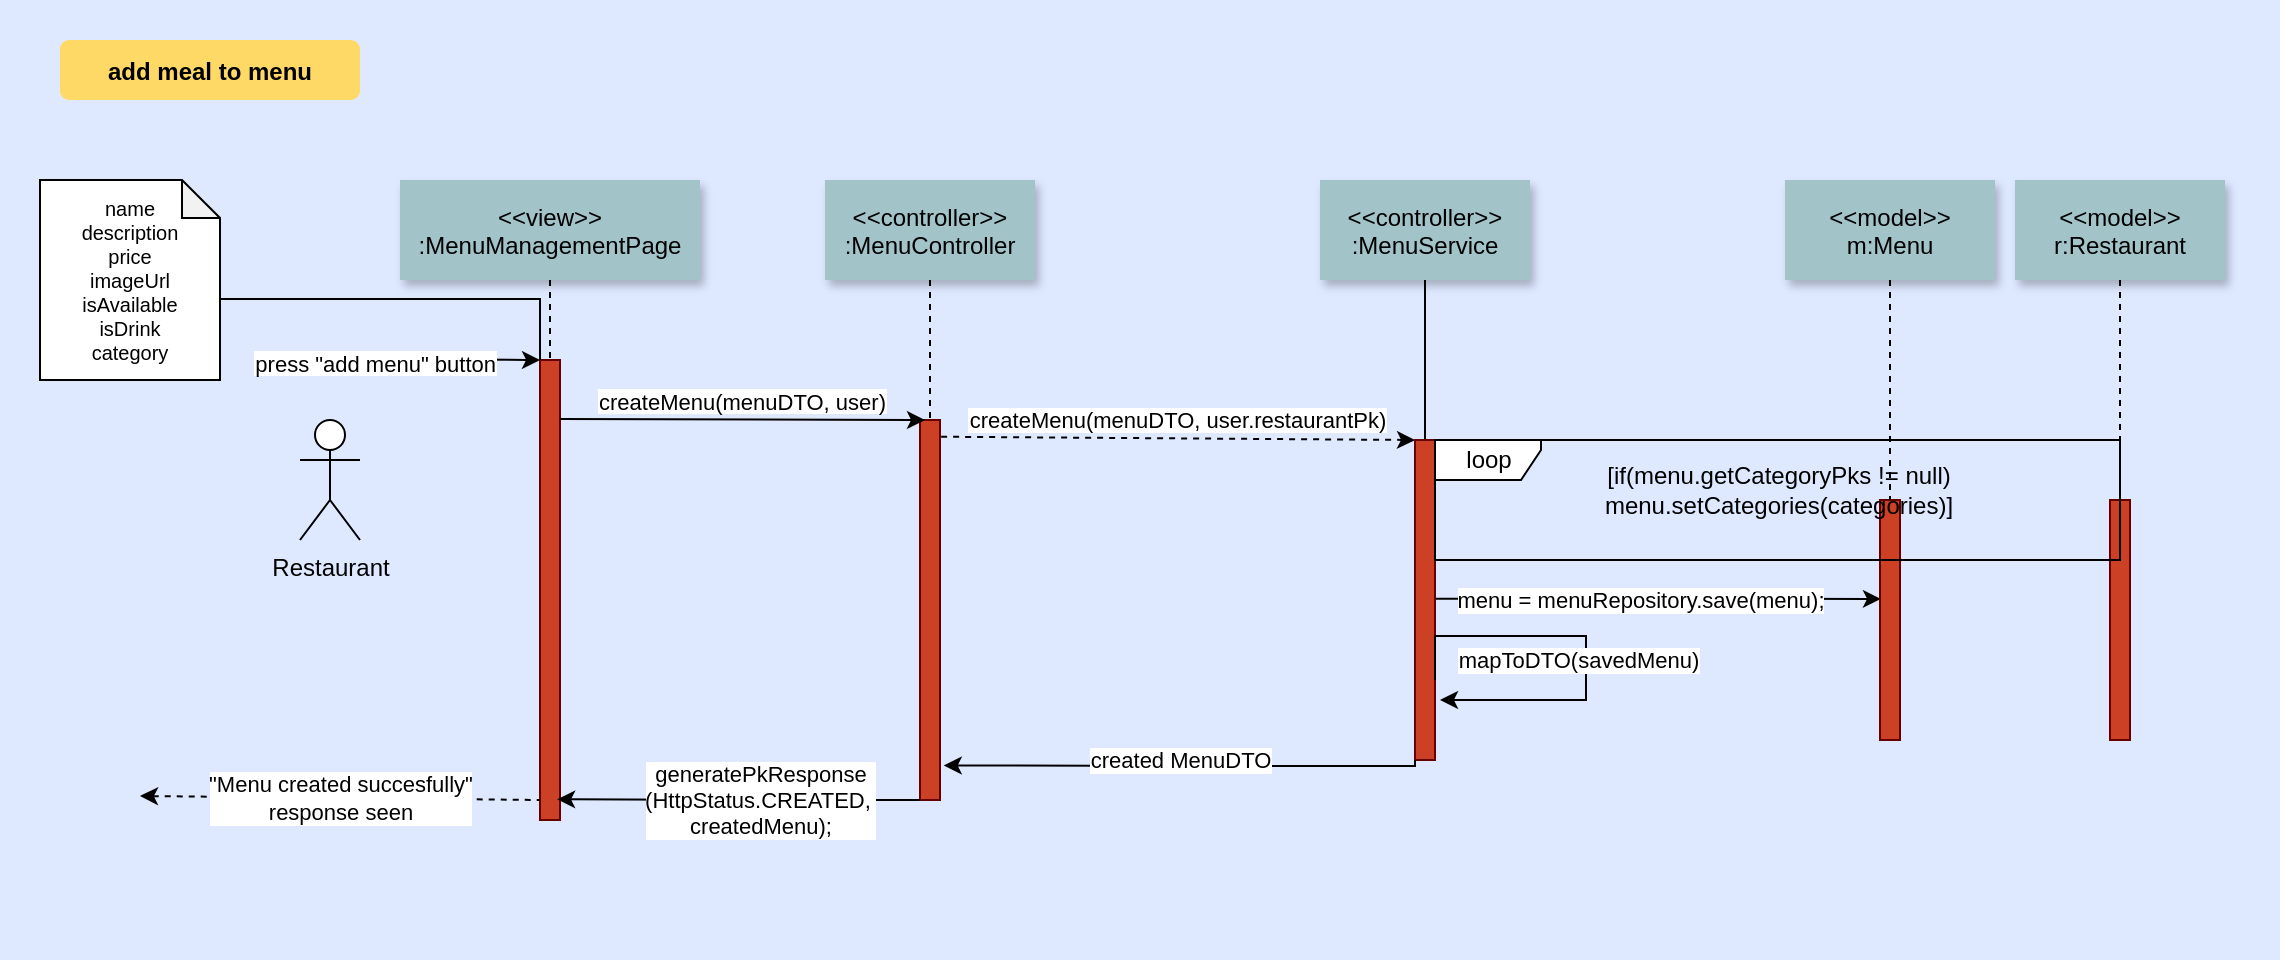 <mxfile version="26.2.14">
  <diagram name="Page-1" id="9361dd3d-8414-5efd-6122-117bd74ce7a7">
    <mxGraphModel grid="1" page="0" gridSize="10" guides="1" tooltips="1" connect="1" arrows="1" fold="1" pageScale="1.5" pageWidth="826" pageHeight="1169" background="none" math="0" shadow="0">
      <root>
        <mxCell id="0" />
        <mxCell id="1" parent="0" />
        <mxCell id="69" value="" style="fillColor=#DEE8FF;strokeColor=none" vertex="1" parent="1">
          <mxGeometry x="-70" y="-30" width="1140" height="480" as="geometry" />
        </mxCell>
        <mxCell id="2" value="" style="fillColor=#CC4125;strokeColor=#660000" vertex="1" parent="1">
          <mxGeometry x="200" y="150" width="10" height="230" as="geometry" />
        </mxCell>
        <mxCell id="3" value="press &quot;add menu&quot; button" style="edgeStyle=none;verticalLabelPosition=top;verticalAlign=bottom;labelPosition=left;align=right;entryX=0;entryY=0;entryDx=0;entryDy=0;" edge="1" parent="1" target="2">
          <mxGeometry width="100" height="100" as="geometry">
            <mxPoint x="110" y="149.5" as="sourcePoint" />
            <mxPoint x="200" y="149.5" as="targetPoint" />
            <mxPoint x="25" y="11" as="offset" />
          </mxGeometry>
        </mxCell>
        <mxCell id="4" value="&lt;&lt;view&gt;&gt;&#xa;:MenuManagementPage" style="shadow=1;fillColor=#A2C4C9;strokeColor=none" vertex="1" parent="1">
          <mxGeometry x="130" y="60" width="150" height="50" as="geometry" />
        </mxCell>
        <mxCell id="6" value="" style="fillColor=#CC4125;strokeColor=#660000" vertex="1" parent="1">
          <mxGeometry x="390" y="180" width="10" height="190" as="geometry" />
        </mxCell>
        <mxCell id="7" value="&lt;&lt;controller&gt;&gt;&#xa;:MenuController" style="shadow=1;fillColor=#A2C4C9;strokeColor=none" vertex="1" parent="1">
          <mxGeometry x="342.5" y="60" width="105" height="50" as="geometry" />
        </mxCell>
        <mxCell id="8" value="" style="edgeStyle=none;endArrow=none;dashed=1" edge="1" parent="1" source="7" target="6">
          <mxGeometry x="272.335" y="165" width="100" height="100" as="geometry">
            <mxPoint x="347.259" y="110" as="sourcePoint" />
            <mxPoint x="347.576" y="165" as="targetPoint" />
          </mxGeometry>
        </mxCell>
        <mxCell id="9" value="createMenu(menuDTO, user)" style="edgeStyle=none;verticalLabelPosition=top;verticalAlign=bottom;entryX=0.25;entryY=0;entryDx=0;entryDy=0;" edge="1" parent="1" target="6">
          <mxGeometry x="220" y="92" width="100" height="100" as="geometry">
            <mxPoint x="210" y="179.5" as="sourcePoint" />
            <mxPoint x="340" y="179.5" as="targetPoint" />
          </mxGeometry>
        </mxCell>
        <mxCell id="12" value="" style="edgeStyle=none;verticalLabelPosition=top;verticalAlign=bottom;labelPosition=left;align=right;endArrow=none;startArrow=classic;dashed=1;" edge="1" parent="1">
          <mxGeometry x="110" y="179.759" width="100" height="100" as="geometry">
            <mxPoint y="368" as="sourcePoint" />
            <mxPoint x="200" y="369.999" as="targetPoint" />
          </mxGeometry>
        </mxCell>
        <mxCell id="LWYYzreLKorD9LTGr7SO-120" value="&quot;Menu created succesfully&quot;&lt;div&gt;response seen&lt;/div&gt;" style="edgeLabel;html=1;align=center;verticalAlign=middle;resizable=0;points=[];" connectable="0" vertex="1" parent="12">
          <mxGeometry relative="1" as="geometry">
            <mxPoint as="offset" />
          </mxGeometry>
        </mxCell>
        <mxCell id="13" value="createMenu(menuDTO, user.restaurantPk)" style="edgeStyle=none;verticalLabelPosition=top;verticalAlign=bottom;dashed=1;entryX=0;entryY=0;entryDx=0;entryDy=0;exitX=1.056;exitY=0.044;exitDx=0;exitDy=0;exitPerimeter=0;" edge="1" parent="1" source="6" target="17">
          <mxGeometry width="100" height="100" as="geometry">
            <mxPoint x="410" y="189.996" as="sourcePoint" />
            <mxPoint x="550" y="190" as="targetPoint" />
            <mxPoint as="offset" />
          </mxGeometry>
        </mxCell>
        <mxCell id="15" value="&lt;&lt;controller&gt;&gt;&#xa;:MenuService" style="shadow=1;fillColor=#A2C4C9;strokeColor=none" vertex="1" parent="1">
          <mxGeometry x="590.004" y="60.0" width="105" height="50" as="geometry" />
        </mxCell>
        <mxCell id="16" value="" style="edgeStyle=none;endArrow=none" edge="1" parent="1" source="15" target="17">
          <mxGeometry x="437.043" y="270" width="100" height="100" as="geometry">
            <mxPoint x="514.543" y="220.0" as="sourcePoint" />
            <mxPoint x="514.543" y="240.0" as="targetPoint" />
          </mxGeometry>
        </mxCell>
        <mxCell id="LWYYzreLKorD9LTGr7SO-111" style="edgeStyle=orthogonalEdgeStyle;rounded=0;orthogonalLoop=1;jettySize=auto;html=1;entryX=0.048;entryY=0.412;entryDx=0;entryDy=0;entryPerimeter=0;" edge="1" parent="1" source="17" target="21">
          <mxGeometry relative="1" as="geometry">
            <Array as="points">
              <mxPoint x="690" y="270" />
            </Array>
          </mxGeometry>
        </mxCell>
        <mxCell id="LWYYzreLKorD9LTGr7SO-112" value="menu = menuRepository.save(menu);" style="edgeLabel;html=1;align=center;verticalAlign=middle;resizable=0;points=[];" connectable="0" vertex="1" parent="LWYYzreLKorD9LTGr7SO-111">
          <mxGeometry x="-0.087" relative="1" as="geometry">
            <mxPoint as="offset" />
          </mxGeometry>
        </mxCell>
        <mxCell id="17" value="" style="fillColor=#CC4125;strokeColor=#660000" vertex="1" parent="1">
          <mxGeometry x="637.5" y="190" width="10" height="160" as="geometry" />
        </mxCell>
        <mxCell id="21" value="" style="fillColor=#CC4125;strokeColor=#660000" vertex="1" parent="1">
          <mxGeometry x="870" y="220" width="10" height="120" as="geometry" />
        </mxCell>
        <mxCell id="22" value="&lt;&lt;model&gt;&gt;&#xa;m:Menu" style="shadow=1;fillColor=#A2C4C9;strokeColor=none" vertex="1" parent="1">
          <mxGeometry x="822.5" y="60" width="105" height="50" as="geometry" />
        </mxCell>
        <mxCell id="23" value="" style="edgeStyle=none;endArrow=none;dashed=1" edge="1" parent="1" source="22" target="21">
          <mxGeometry x="614.488" y="175.0" width="100" height="100" as="geometry">
            <mxPoint x="674.653" y="110" as="sourcePoint" />
            <mxPoint x="674.653" y="260" as="targetPoint" />
          </mxGeometry>
        </mxCell>
        <mxCell id="24" value="&lt;&lt;model&gt;&gt;&#xa;r:Restaurant" style="shadow=1;fillColor=#A2C4C9;strokeColor=none" vertex="1" parent="1">
          <mxGeometry x="937.5" y="60" width="105" height="50" as="geometry" />
        </mxCell>
        <mxCell id="25" value="" style="edgeStyle=none;endArrow=none;dashed=1" edge="1" parent="1" source="24" target="26">
          <mxGeometry x="727.335" y="165" width="100" height="100" as="geometry">
            <mxPoint x="802.259" y="110" as="sourcePoint" />
            <mxPoint x="802.576" y="165" as="targetPoint" />
          </mxGeometry>
        </mxCell>
        <mxCell id="26" value="" style="fillColor=#CC4125;strokeColor=#660000" vertex="1" parent="1">
          <mxGeometry x="985" y="220" width="10" height="120" as="geometry" />
        </mxCell>
        <mxCell id="33" value="" style="edgeStyle=elbowEdgeStyle;elbow=horizontal;endArrow=none;dashed=1" edge="1" parent="1" source="4" target="2">
          <mxGeometry x="230.0" y="310" width="100" height="100" as="geometry">
            <mxPoint x="230.0" y="410" as="sourcePoint" />
            <mxPoint x="330" y="310" as="targetPoint" />
          </mxGeometry>
        </mxCell>
        <mxCell id="71" value="add meal to menu" style="rounded=1;fontStyle=1;fillColor=#FFD966;strokeColor=none" vertex="1" parent="1">
          <mxGeometry x="-40" y="-10" width="150" height="30" as="geometry" />
        </mxCell>
        <mxCell id="LWYYzreLKorD9LTGr7SO-90" value="" style="edgeStyle=orthogonalEdgeStyle;rounded=0;orthogonalLoop=1;jettySize=auto;html=1;" edge="1" parent="1">
          <mxGeometry relative="1" as="geometry">
            <mxPoint x="268.056" y="733.116" as="sourcePoint" />
          </mxGeometry>
        </mxCell>
        <mxCell id="LWYYzreLKorD9LTGr7SO-93" value="&lt;div&gt;Restaurant&lt;/div&gt;" style="shape=umlActor;verticalLabelPosition=bottom;verticalAlign=top;html=1;outlineConnect=0;" vertex="1" parent="1">
          <mxGeometry x="80" y="180" width="30" height="60" as="geometry" />
        </mxCell>
        <mxCell id="LWYYzreLKorD9LTGr7SO-97" style="edgeStyle=orthogonalEdgeStyle;rounded=0;orthogonalLoop=1;jettySize=auto;html=1;exitX=0;exitY=0;exitDx=80;exitDy=59.5;exitPerimeter=0;entryX=0;entryY=0;entryDx=0;entryDy=0;endArrow=none;startFill=0;" edge="1" parent="1" source="LWYYzreLKorD9LTGr7SO-94" target="2">
          <mxGeometry relative="1" as="geometry" />
        </mxCell>
        <mxCell id="LWYYzreLKorD9LTGr7SO-94" value="" style="shape=note;whiteSpace=wrap;html=1;backgroundOutline=1;darkOpacity=0.05;size=19;" vertex="1" parent="1">
          <mxGeometry x="-50" y="60" width="90" height="100" as="geometry" />
        </mxCell>
        <mxCell id="LWYYzreLKorD9LTGr7SO-98" value="name&lt;div&gt;description&lt;/div&gt;&lt;div&gt;price&lt;/div&gt;&lt;div&gt;imageUrl&lt;/div&gt;&lt;div&gt;isAvailable&lt;/div&gt;&lt;div&gt;isDrink&lt;/div&gt;&lt;div&gt;category&lt;/div&gt;" style="text;html=1;align=center;verticalAlign=middle;whiteSpace=wrap;rounded=0;fontSize=10;" vertex="1" parent="1">
          <mxGeometry x="-50" y="60" width="90" height="100" as="geometry" />
        </mxCell>
        <mxCell id="LWYYzreLKorD9LTGr7SO-106" style="edgeStyle=orthogonalEdgeStyle;rounded=0;orthogonalLoop=1;jettySize=auto;html=1;exitX=1;exitY=0.75;exitDx=0;exitDy=0;" edge="1" parent="1" source="17">
          <mxGeometry relative="1" as="geometry">
            <mxPoint x="690.004" y="287.504" as="sourcePoint" />
            <mxPoint x="650" y="320" as="targetPoint" />
            <Array as="points">
              <mxPoint x="723" y="288" />
              <mxPoint x="723" y="320" />
            </Array>
          </mxGeometry>
        </mxCell>
        <mxCell id="LWYYzreLKorD9LTGr7SO-107" value="mapToDTO(savedMenu)" style="edgeLabel;html=1;align=center;verticalAlign=middle;resizable=0;points=[];" connectable="0" vertex="1" parent="LWYYzreLKorD9LTGr7SO-106">
          <mxGeometry x="0.001" y="-4" relative="1" as="geometry">
            <mxPoint y="8" as="offset" />
          </mxGeometry>
        </mxCell>
        <mxCell id="LWYYzreLKorD9LTGr7SO-108" value="loop" style="shape=umlFrame;whiteSpace=wrap;html=1;pointerEvents=0;width=53;height=20;" vertex="1" parent="1">
          <mxGeometry x="647.5" y="190" width="342.5" height="60" as="geometry" />
        </mxCell>
        <mxCell id="LWYYzreLKorD9LTGr7SO-109" value="[if(menu.getCategoryPks != null)&lt;br&gt;menu.setCategories(categories)]" style="text;html=1;align=center;verticalAlign=middle;whiteSpace=wrap;rounded=0;" vertex="1" parent="1">
          <mxGeometry x="647.5" y="190" width="342.5" height="50" as="geometry" />
        </mxCell>
        <mxCell id="LWYYzreLKorD9LTGr7SO-113" style="edgeStyle=orthogonalEdgeStyle;rounded=0;orthogonalLoop=1;jettySize=auto;html=1;" edge="1" parent="1">
          <mxGeometry relative="1" as="geometry">
            <mxPoint x="650" y="320" as="sourcePoint" />
            <mxPoint x="650" y="320" as="targetPoint" />
          </mxGeometry>
        </mxCell>
        <mxCell id="LWYYzreLKorD9LTGr7SO-116" style="edgeStyle=orthogonalEdgeStyle;rounded=0;orthogonalLoop=1;jettySize=auto;html=1;exitX=0;exitY=1;exitDx=0;exitDy=0;entryX=1.189;entryY=0.909;entryDx=0;entryDy=0;entryPerimeter=0;" edge="1" parent="1" source="17" target="6">
          <mxGeometry relative="1" as="geometry">
            <Array as="points">
              <mxPoint x="637" y="353" />
              <mxPoint x="519" y="353" />
            </Array>
          </mxGeometry>
        </mxCell>
        <mxCell id="LWYYzreLKorD9LTGr7SO-117" value="created MenuDTO" style="edgeLabel;html=1;align=center;verticalAlign=middle;resizable=0;points=[];" connectable="0" vertex="1" parent="LWYYzreLKorD9LTGr7SO-116">
          <mxGeometry x="0.084" y="1" relative="1" as="geometry">
            <mxPoint x="9" y="-4" as="offset" />
          </mxGeometry>
        </mxCell>
        <mxCell id="LWYYzreLKorD9LTGr7SO-118" style="edgeStyle=orthogonalEdgeStyle;rounded=0;orthogonalLoop=1;jettySize=auto;html=1;exitX=0;exitY=1;exitDx=0;exitDy=0;entryX=0.856;entryY=0.955;entryDx=0;entryDy=0;entryPerimeter=0;" edge="1" parent="1" source="6" target="2">
          <mxGeometry relative="1" as="geometry">
            <Array as="points">
              <mxPoint x="300" y="370" />
            </Array>
          </mxGeometry>
        </mxCell>
        <mxCell id="LWYYzreLKorD9LTGr7SO-119" value="generatePkResponse&lt;div&gt;(HttpStatus.CREATED,&amp;nbsp;&lt;/div&gt;&lt;div&gt;createdMenu);&lt;/div&gt;" style="edgeLabel;html=1;align=center;verticalAlign=middle;resizable=0;points=[];" connectable="0" vertex="1" parent="LWYYzreLKorD9LTGr7SO-118">
          <mxGeometry x="0.105" y="1" relative="1" as="geometry">
            <mxPoint x="20" y="-1" as="offset" />
          </mxGeometry>
        </mxCell>
      </root>
    </mxGraphModel>
  </diagram>
</mxfile>
